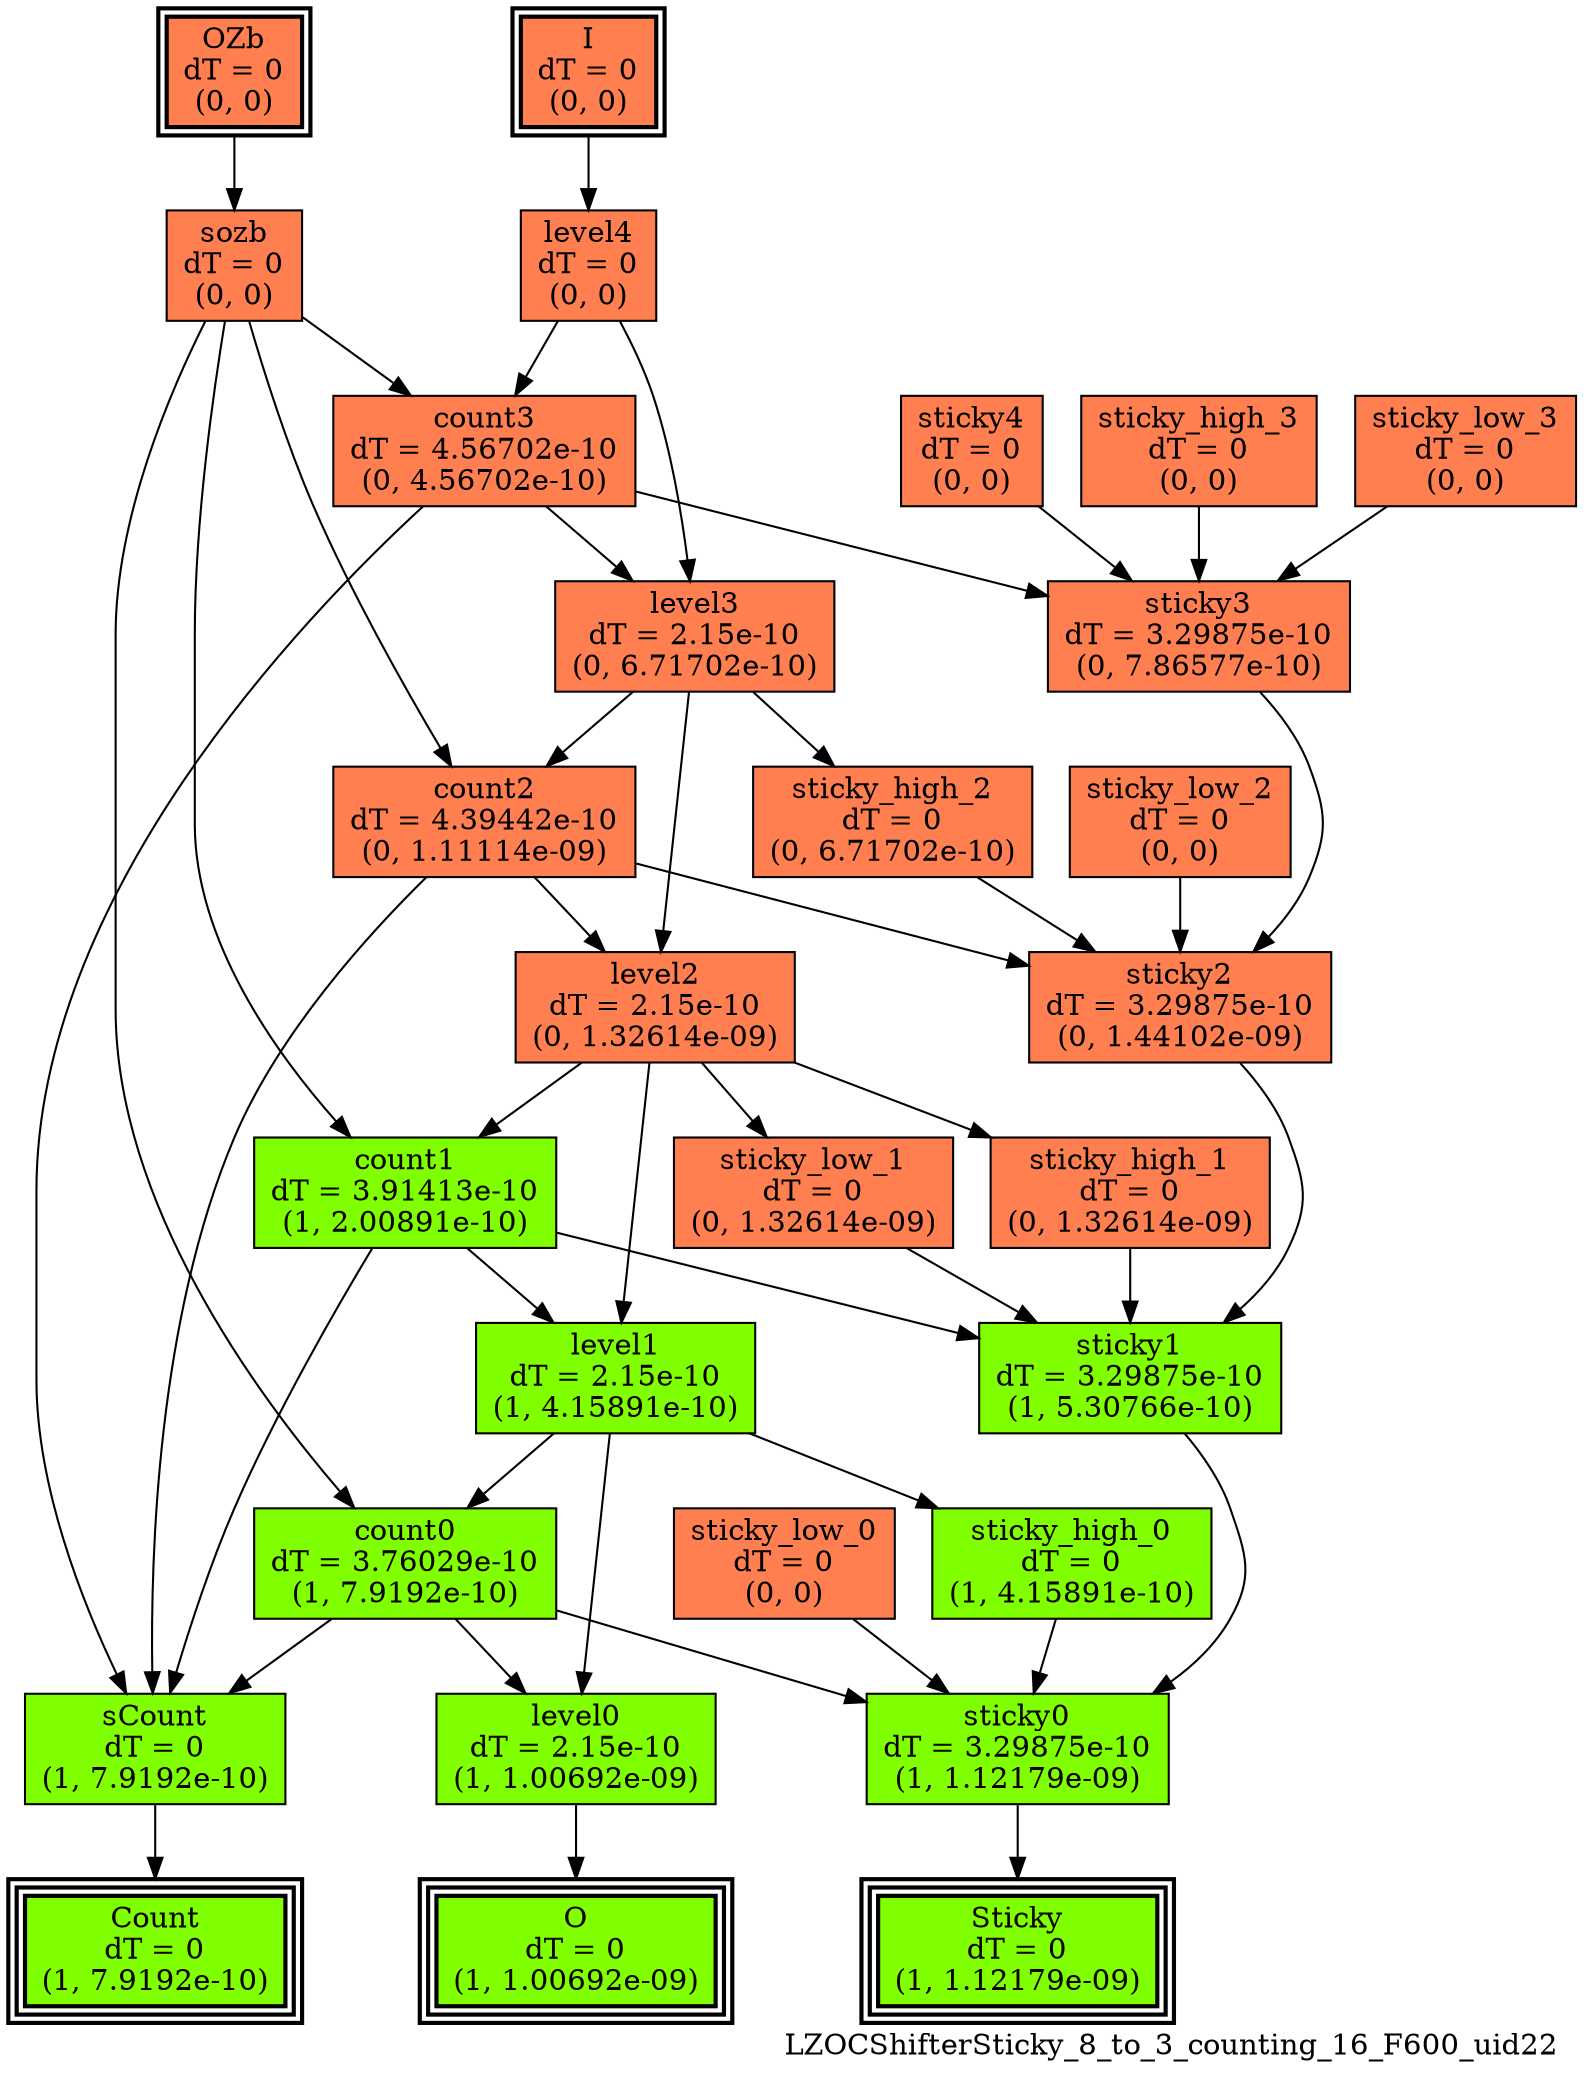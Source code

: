 digraph LZOCShifterSticky_8_to_3_counting_16_F600_uid22
{
	//graph drawing options
	label=LZOCShifterSticky_8_to_3_counting_16_F600_uid22;
	labelloc=bottom;
	labeljust=right;
	ratio=auto;
	nodesep=0.25;
	ranksep=0.5;

	//input/output signals of operator LZOCShifterSticky_8_to_3_counting_16_F600_uid22
	I__LZOCShifterSticky_8_to_3_counting_16_F600_uid22 [ label="I\ndT = 0\n(0, 0)", shape=box, color=black, style="bold, filled", fillcolor=coral, peripheries=2 ];
	OZb__LZOCShifterSticky_8_to_3_counting_16_F600_uid22 [ label="OZb\ndT = 0\n(0, 0)", shape=box, color=black, style="bold, filled", fillcolor=coral, peripheries=2 ];
	Count__LZOCShifterSticky_8_to_3_counting_16_F600_uid22 [ label="Count\ndT = 0\n(1, 7.9192e-10)", shape=box, color=black, style="bold, filled", fillcolor=chartreuse, peripheries=3 ];
	O__LZOCShifterSticky_8_to_3_counting_16_F600_uid22 [ label="O\ndT = 0\n(1, 1.00692e-09)", shape=box, color=black, style="bold, filled", fillcolor=chartreuse, peripheries=3 ];
	Sticky__LZOCShifterSticky_8_to_3_counting_16_F600_uid22 [ label="Sticky\ndT = 0\n(1, 1.12179e-09)", shape=box, color=black, style="bold, filled", fillcolor=chartreuse, peripheries=3 ];
	{rank=same I__LZOCShifterSticky_8_to_3_counting_16_F600_uid22, OZb__LZOCShifterSticky_8_to_3_counting_16_F600_uid22};
	{rank=same Count__LZOCShifterSticky_8_to_3_counting_16_F600_uid22, O__LZOCShifterSticky_8_to_3_counting_16_F600_uid22, Sticky__LZOCShifterSticky_8_to_3_counting_16_F600_uid22};
	//internal signals of operator LZOCShifterSticky_8_to_3_counting_16_F600_uid22
	level4__LZOCShifterSticky_8_to_3_counting_16_F600_uid22 [ label="level4\ndT = 0\n(0, 0)", shape=box, color=black, style=filled, fillcolor=coral, peripheries=1 ];
	sozb__LZOCShifterSticky_8_to_3_counting_16_F600_uid22 [ label="sozb\ndT = 0\n(0, 0)", shape=box, color=black, style=filled, fillcolor=coral, peripheries=1 ];
	sticky4__LZOCShifterSticky_8_to_3_counting_16_F600_uid22 [ label="sticky4\ndT = 0\n(0, 0)", shape=box, color=black, style=filled, fillcolor=coral, peripheries=1 ];
	count3__LZOCShifterSticky_8_to_3_counting_16_F600_uid22 [ label="count3\ndT = 4.56702e-10\n(0, 4.56702e-10)", shape=box, color=black, style=filled, fillcolor=coral, peripheries=1 ];
	level3__LZOCShifterSticky_8_to_3_counting_16_F600_uid22 [ label="level3\ndT = 2.15e-10\n(0, 6.71702e-10)", shape=box, color=black, style=filled, fillcolor=coral, peripheries=1 ];
	sticky_high_3__LZOCShifterSticky_8_to_3_counting_16_F600_uid22 [ label="sticky_high_3\ndT = 0\n(0, 0)", shape=box, color=black, style=filled, fillcolor=coral, peripheries=1 ];
	sticky_low_3__LZOCShifterSticky_8_to_3_counting_16_F600_uid22 [ label="sticky_low_3\ndT = 0\n(0, 0)", shape=box, color=black, style=filled, fillcolor=coral, peripheries=1 ];
	sticky3__LZOCShifterSticky_8_to_3_counting_16_F600_uid22 [ label="sticky3\ndT = 3.29875e-10\n(0, 7.86577e-10)", shape=box, color=black, style=filled, fillcolor=coral, peripheries=1 ];
	count2__LZOCShifterSticky_8_to_3_counting_16_F600_uid22 [ label="count2\ndT = 4.39442e-10\n(0, 1.11114e-09)", shape=box, color=black, style=filled, fillcolor=coral, peripheries=1 ];
	level2__LZOCShifterSticky_8_to_3_counting_16_F600_uid22 [ label="level2\ndT = 2.15e-10\n(0, 1.32614e-09)", shape=box, color=black, style=filled, fillcolor=coral, peripheries=1 ];
	sticky_high_2__LZOCShifterSticky_8_to_3_counting_16_F600_uid22 [ label="sticky_high_2\ndT = 0\n(0, 6.71702e-10)", shape=box, color=black, style=filled, fillcolor=coral, peripheries=1 ];
	sticky_low_2__LZOCShifterSticky_8_to_3_counting_16_F600_uid22 [ label="sticky_low_2\ndT = 0\n(0, 0)", shape=box, color=black, style=filled, fillcolor=coral, peripheries=1 ];
	sticky2__LZOCShifterSticky_8_to_3_counting_16_F600_uid22 [ label="sticky2\ndT = 3.29875e-10\n(0, 1.44102e-09)", shape=box, color=black, style=filled, fillcolor=coral, peripheries=1 ];
	count1__LZOCShifterSticky_8_to_3_counting_16_F600_uid22 [ label="count1\ndT = 3.91413e-10\n(1, 2.00891e-10)", shape=box, color=black, style=filled, fillcolor=chartreuse, peripheries=1 ];
	level1__LZOCShifterSticky_8_to_3_counting_16_F600_uid22 [ label="level1\ndT = 2.15e-10\n(1, 4.15891e-10)", shape=box, color=black, style=filled, fillcolor=chartreuse, peripheries=1 ];
	sticky_high_1__LZOCShifterSticky_8_to_3_counting_16_F600_uid22 [ label="sticky_high_1\ndT = 0\n(0, 1.32614e-09)", shape=box, color=black, style=filled, fillcolor=coral, peripheries=1 ];
	sticky_low_1__LZOCShifterSticky_8_to_3_counting_16_F600_uid22 [ label="sticky_low_1\ndT = 0\n(0, 1.32614e-09)", shape=box, color=black, style=filled, fillcolor=coral, peripheries=1 ];
	sticky1__LZOCShifterSticky_8_to_3_counting_16_F600_uid22 [ label="sticky1\ndT = 3.29875e-10\n(1, 5.30766e-10)", shape=box, color=black, style=filled, fillcolor=chartreuse, peripheries=1 ];
	count0__LZOCShifterSticky_8_to_3_counting_16_F600_uid22 [ label="count0\ndT = 3.76029e-10\n(1, 7.9192e-10)", shape=box, color=black, style=filled, fillcolor=chartreuse, peripheries=1 ];
	level0__LZOCShifterSticky_8_to_3_counting_16_F600_uid22 [ label="level0\ndT = 2.15e-10\n(1, 1.00692e-09)", shape=box, color=black, style=filled, fillcolor=chartreuse, peripheries=1 ];
	sticky_high_0__LZOCShifterSticky_8_to_3_counting_16_F600_uid22 [ label="sticky_high_0\ndT = 0\n(1, 4.15891e-10)", shape=box, color=black, style=filled, fillcolor=chartreuse, peripheries=1 ];
	sticky_low_0__LZOCShifterSticky_8_to_3_counting_16_F600_uid22 [ label="sticky_low_0\ndT = 0\n(0, 0)", shape=box, color=black, style=filled, fillcolor=coral, peripheries=1 ];
	sticky0__LZOCShifterSticky_8_to_3_counting_16_F600_uid22 [ label="sticky0\ndT = 3.29875e-10\n(1, 1.12179e-09)", shape=box, color=black, style=filled, fillcolor=chartreuse, peripheries=1 ];
	sCount__LZOCShifterSticky_8_to_3_counting_16_F600_uid22 [ label="sCount\ndT = 0\n(1, 7.9192e-10)", shape=box, color=black, style=filled, fillcolor=chartreuse, peripheries=1 ];

	//subcomponents of operator LZOCShifterSticky_8_to_3_counting_16_F600_uid22

	//input and internal signal connections of operator LZOCShifterSticky_8_to_3_counting_16_F600_uid22
	I__LZOCShifterSticky_8_to_3_counting_16_F600_uid22 -> level4__LZOCShifterSticky_8_to_3_counting_16_F600_uid22 [ arrowhead=normal, arrowsize=1.0, arrowtail=normal, color=black, dir=forward  ];
	OZb__LZOCShifterSticky_8_to_3_counting_16_F600_uid22 -> sozb__LZOCShifterSticky_8_to_3_counting_16_F600_uid22 [ arrowhead=normal, arrowsize=1.0, arrowtail=normal, color=black, dir=forward  ];
	level4__LZOCShifterSticky_8_to_3_counting_16_F600_uid22 -> count3__LZOCShifterSticky_8_to_3_counting_16_F600_uid22 [ arrowhead=normal, arrowsize=1.0, arrowtail=normal, color=black, dir=forward  ];
	level4__LZOCShifterSticky_8_to_3_counting_16_F600_uid22 -> level3__LZOCShifterSticky_8_to_3_counting_16_F600_uid22 [ arrowhead=normal, arrowsize=1.0, arrowtail=normal, color=black, dir=forward  ];
	sozb__LZOCShifterSticky_8_to_3_counting_16_F600_uid22 -> count3__LZOCShifterSticky_8_to_3_counting_16_F600_uid22 [ arrowhead=normal, arrowsize=1.0, arrowtail=normal, color=black, dir=forward  ];
	sozb__LZOCShifterSticky_8_to_3_counting_16_F600_uid22 -> count2__LZOCShifterSticky_8_to_3_counting_16_F600_uid22 [ arrowhead=normal, arrowsize=1.0, arrowtail=normal, color=black, dir=forward  ];
	sozb__LZOCShifterSticky_8_to_3_counting_16_F600_uid22 -> count1__LZOCShifterSticky_8_to_3_counting_16_F600_uid22 [ arrowhead=normal, arrowsize=1.0, arrowtail=normal, color=black, dir=forward  ];
	sozb__LZOCShifterSticky_8_to_3_counting_16_F600_uid22 -> count0__LZOCShifterSticky_8_to_3_counting_16_F600_uid22 [ arrowhead=normal, arrowsize=1.0, arrowtail=normal, color=black, dir=forward  ];
	sticky4__LZOCShifterSticky_8_to_3_counting_16_F600_uid22 -> sticky3__LZOCShifterSticky_8_to_3_counting_16_F600_uid22 [ arrowhead=normal, arrowsize=1.0, arrowtail=normal, color=black, dir=forward  ];
	count3__LZOCShifterSticky_8_to_3_counting_16_F600_uid22 -> level3__LZOCShifterSticky_8_to_3_counting_16_F600_uid22 [ arrowhead=normal, arrowsize=1.0, arrowtail=normal, color=black, dir=forward  ];
	count3__LZOCShifterSticky_8_to_3_counting_16_F600_uid22 -> sticky3__LZOCShifterSticky_8_to_3_counting_16_F600_uid22 [ arrowhead=normal, arrowsize=1.0, arrowtail=normal, color=black, dir=forward  ];
	count3__LZOCShifterSticky_8_to_3_counting_16_F600_uid22 -> sCount__LZOCShifterSticky_8_to_3_counting_16_F600_uid22 [ arrowhead=normal, arrowsize=1.0, arrowtail=normal, color=black, dir=forward  ];
	level3__LZOCShifterSticky_8_to_3_counting_16_F600_uid22 -> count2__LZOCShifterSticky_8_to_3_counting_16_F600_uid22 [ arrowhead=normal, arrowsize=1.0, arrowtail=normal, color=black, dir=forward  ];
	level3__LZOCShifterSticky_8_to_3_counting_16_F600_uid22 -> level2__LZOCShifterSticky_8_to_3_counting_16_F600_uid22 [ arrowhead=normal, arrowsize=1.0, arrowtail=normal, color=black, dir=forward  ];
	level3__LZOCShifterSticky_8_to_3_counting_16_F600_uid22 -> sticky_high_2__LZOCShifterSticky_8_to_3_counting_16_F600_uid22 [ arrowhead=normal, arrowsize=1.0, arrowtail=normal, color=black, dir=forward  ];
	sticky_high_3__LZOCShifterSticky_8_to_3_counting_16_F600_uid22 -> sticky3__LZOCShifterSticky_8_to_3_counting_16_F600_uid22 [ arrowhead=normal, arrowsize=1.0, arrowtail=normal, color=black, dir=forward  ];
	sticky_low_3__LZOCShifterSticky_8_to_3_counting_16_F600_uid22 -> sticky3__LZOCShifterSticky_8_to_3_counting_16_F600_uid22 [ arrowhead=normal, arrowsize=1.0, arrowtail=normal, color=black, dir=forward  ];
	sticky3__LZOCShifterSticky_8_to_3_counting_16_F600_uid22 -> sticky2__LZOCShifterSticky_8_to_3_counting_16_F600_uid22 [ arrowhead=normal, arrowsize=1.0, arrowtail=normal, color=black, dir=forward  ];
	count2__LZOCShifterSticky_8_to_3_counting_16_F600_uid22 -> level2__LZOCShifterSticky_8_to_3_counting_16_F600_uid22 [ arrowhead=normal, arrowsize=1.0, arrowtail=normal, color=black, dir=forward  ];
	count2__LZOCShifterSticky_8_to_3_counting_16_F600_uid22 -> sticky2__LZOCShifterSticky_8_to_3_counting_16_F600_uid22 [ arrowhead=normal, arrowsize=1.0, arrowtail=normal, color=black, dir=forward  ];
	count2__LZOCShifterSticky_8_to_3_counting_16_F600_uid22 -> sCount__LZOCShifterSticky_8_to_3_counting_16_F600_uid22 [ arrowhead=normal, arrowsize=1.0, arrowtail=normal, color=black, dir=forward  ];
	level2__LZOCShifterSticky_8_to_3_counting_16_F600_uid22 -> count1__LZOCShifterSticky_8_to_3_counting_16_F600_uid22 [ arrowhead=normal, arrowsize=1.0, arrowtail=normal, color=black, dir=forward  ];
	level2__LZOCShifterSticky_8_to_3_counting_16_F600_uid22 -> level1__LZOCShifterSticky_8_to_3_counting_16_F600_uid22 [ arrowhead=normal, arrowsize=1.0, arrowtail=normal, color=black, dir=forward  ];
	level2__LZOCShifterSticky_8_to_3_counting_16_F600_uid22 -> sticky_high_1__LZOCShifterSticky_8_to_3_counting_16_F600_uid22 [ arrowhead=normal, arrowsize=1.0, arrowtail=normal, color=black, dir=forward  ];
	level2__LZOCShifterSticky_8_to_3_counting_16_F600_uid22 -> sticky_low_1__LZOCShifterSticky_8_to_3_counting_16_F600_uid22 [ arrowhead=normal, arrowsize=1.0, arrowtail=normal, color=black, dir=forward  ];
	sticky_high_2__LZOCShifterSticky_8_to_3_counting_16_F600_uid22 -> sticky2__LZOCShifterSticky_8_to_3_counting_16_F600_uid22 [ arrowhead=normal, arrowsize=1.0, arrowtail=normal, color=black, dir=forward  ];
	sticky_low_2__LZOCShifterSticky_8_to_3_counting_16_F600_uid22 -> sticky2__LZOCShifterSticky_8_to_3_counting_16_F600_uid22 [ arrowhead=normal, arrowsize=1.0, arrowtail=normal, color=black, dir=forward  ];
	sticky2__LZOCShifterSticky_8_to_3_counting_16_F600_uid22 -> sticky1__LZOCShifterSticky_8_to_3_counting_16_F600_uid22 [ arrowhead=normal, arrowsize=1.0, arrowtail=normal, color=black, dir=forward  ];
	count1__LZOCShifterSticky_8_to_3_counting_16_F600_uid22 -> level1__LZOCShifterSticky_8_to_3_counting_16_F600_uid22 [ arrowhead=normal, arrowsize=1.0, arrowtail=normal, color=black, dir=forward  ];
	count1__LZOCShifterSticky_8_to_3_counting_16_F600_uid22 -> sticky1__LZOCShifterSticky_8_to_3_counting_16_F600_uid22 [ arrowhead=normal, arrowsize=1.0, arrowtail=normal, color=black, dir=forward  ];
	count1__LZOCShifterSticky_8_to_3_counting_16_F600_uid22 -> sCount__LZOCShifterSticky_8_to_3_counting_16_F600_uid22 [ arrowhead=normal, arrowsize=1.0, arrowtail=normal, color=black, dir=forward  ];
	level1__LZOCShifterSticky_8_to_3_counting_16_F600_uid22 -> count0__LZOCShifterSticky_8_to_3_counting_16_F600_uid22 [ arrowhead=normal, arrowsize=1.0, arrowtail=normal, color=black, dir=forward  ];
	level1__LZOCShifterSticky_8_to_3_counting_16_F600_uid22 -> level0__LZOCShifterSticky_8_to_3_counting_16_F600_uid22 [ arrowhead=normal, arrowsize=1.0, arrowtail=normal, color=black, dir=forward  ];
	level1__LZOCShifterSticky_8_to_3_counting_16_F600_uid22 -> sticky_high_0__LZOCShifterSticky_8_to_3_counting_16_F600_uid22 [ arrowhead=normal, arrowsize=1.0, arrowtail=normal, color=black, dir=forward  ];
	sticky_high_1__LZOCShifterSticky_8_to_3_counting_16_F600_uid22 -> sticky1__LZOCShifterSticky_8_to_3_counting_16_F600_uid22 [ arrowhead=normal, arrowsize=1.0, arrowtail=normal, color=black, dir=forward  ];
	sticky_low_1__LZOCShifterSticky_8_to_3_counting_16_F600_uid22 -> sticky1__LZOCShifterSticky_8_to_3_counting_16_F600_uid22 [ arrowhead=normal, arrowsize=1.0, arrowtail=normal, color=black, dir=forward  ];
	sticky1__LZOCShifterSticky_8_to_3_counting_16_F600_uid22 -> sticky0__LZOCShifterSticky_8_to_3_counting_16_F600_uid22 [ arrowhead=normal, arrowsize=1.0, arrowtail=normal, color=black, dir=forward  ];
	count0__LZOCShifterSticky_8_to_3_counting_16_F600_uid22 -> level0__LZOCShifterSticky_8_to_3_counting_16_F600_uid22 [ arrowhead=normal, arrowsize=1.0, arrowtail=normal, color=black, dir=forward  ];
	count0__LZOCShifterSticky_8_to_3_counting_16_F600_uid22 -> sticky0__LZOCShifterSticky_8_to_3_counting_16_F600_uid22 [ arrowhead=normal, arrowsize=1.0, arrowtail=normal, color=black, dir=forward  ];
	count0__LZOCShifterSticky_8_to_3_counting_16_F600_uid22 -> sCount__LZOCShifterSticky_8_to_3_counting_16_F600_uid22 [ arrowhead=normal, arrowsize=1.0, arrowtail=normal, color=black, dir=forward  ];
	level0__LZOCShifterSticky_8_to_3_counting_16_F600_uid22 -> O__LZOCShifterSticky_8_to_3_counting_16_F600_uid22 [ arrowhead=normal, arrowsize=1.0, arrowtail=normal, color=black, dir=forward  ];
	sticky_high_0__LZOCShifterSticky_8_to_3_counting_16_F600_uid22 -> sticky0__LZOCShifterSticky_8_to_3_counting_16_F600_uid22 [ arrowhead=normal, arrowsize=1.0, arrowtail=normal, color=black, dir=forward  ];
	sticky_low_0__LZOCShifterSticky_8_to_3_counting_16_F600_uid22 -> sticky0__LZOCShifterSticky_8_to_3_counting_16_F600_uid22 [ arrowhead=normal, arrowsize=1.0, arrowtail=normal, color=black, dir=forward  ];
	sticky0__LZOCShifterSticky_8_to_3_counting_16_F600_uid22 -> Sticky__LZOCShifterSticky_8_to_3_counting_16_F600_uid22 [ arrowhead=normal, arrowsize=1.0, arrowtail=normal, color=black, dir=forward  ];
	sCount__LZOCShifterSticky_8_to_3_counting_16_F600_uid22 -> Count__LZOCShifterSticky_8_to_3_counting_16_F600_uid22 [ arrowhead=normal, arrowsize=1.0, arrowtail=normal, color=black, dir=forward  ];
}

